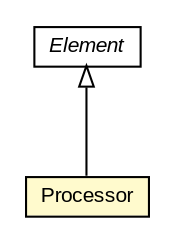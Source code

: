 #!/usr/local/bin/dot
#
# Class diagram 
# Generated by UMLGraph version R5_6-24-gf6e263 (http://www.umlgraph.org/)
#

digraph G {
	edge [fontname="arial",fontsize=10,labelfontname="arial",labelfontsize=10];
	node [fontname="arial",fontsize=10,shape=plaintext];
	nodesep=0.25;
	ranksep=0.5;
	// edu.arizona.biosemantics.semanticmarkup.markupelement.description.model.Processor
	c121649 [label=<<table title="edu.arizona.biosemantics.semanticmarkup.markupelement.description.model.Processor" border="0" cellborder="1" cellspacing="0" cellpadding="2" port="p" bgcolor="lemonChiffon" href="./Processor.html">
		<tr><td><table border="0" cellspacing="0" cellpadding="1">
<tr><td align="center" balign="center"> Processor </td></tr>
		</table></td></tr>
		</table>>, URL="./Processor.html", fontname="arial", fontcolor="black", fontsize=10.0];
	// edu.arizona.biosemantics.semanticmarkup.model.Element
	c121769 [label=<<table title="edu.arizona.biosemantics.semanticmarkup.model.Element" border="0" cellborder="1" cellspacing="0" cellpadding="2" port="p" href="../../../model/Element.html">
		<tr><td><table border="0" cellspacing="0" cellpadding="1">
<tr><td align="center" balign="center"><font face="arial italic"> Element </font></td></tr>
		</table></td></tr>
		</table>>, URL="../../../model/Element.html", fontname="arial", fontcolor="black", fontsize=10.0];
	//edu.arizona.biosemantics.semanticmarkup.markupelement.description.model.Processor extends edu.arizona.biosemantics.semanticmarkup.model.Element
	c121769:p -> c121649:p [dir=back,arrowtail=empty];
}

